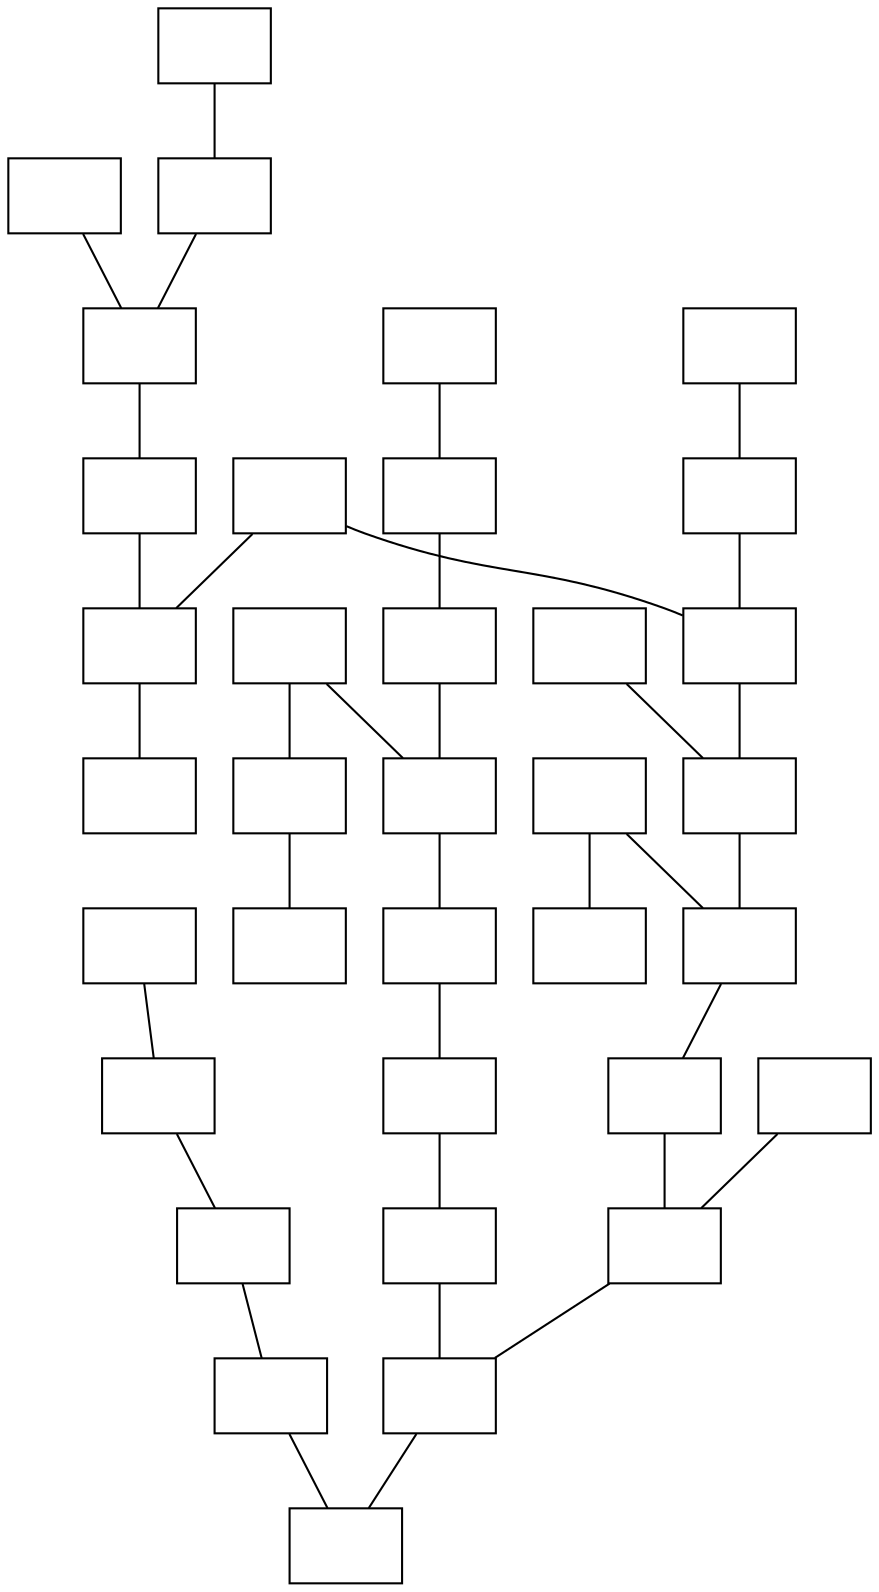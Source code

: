 // GraphViz Layout
digraph "Maze[0]" {
	"C[0,0]" [label="" pos="0.000000,0.000000!" shape=box]
	"C[0,1]" [label="" pos="1.000000,0.000000!" shape=box]
	"C[0,2]" [label="" pos="2.000000,0.000000!" shape=box]
	"C[0,3]" [label="" pos="3.000000,0.000000!" shape=box]
	"C[0,4]" [label="" pos="4.000000,0.000000!" shape=box]
	"C[0,5]" [label="" pos="5.000000,0.000000!" shape=box]
	"C[0,6]" [label="" pos="6.000000,0.000000!" shape=box]
	"C[1,0]" [label="" pos="0.000000,1.000000!" shape=box]
	"C[1,1]" [label="" pos="1.000000,1.000000!" shape=box]
	"C[1,2]" [label="" pos="2.000000,1.000000!" shape=box]
	"C[1,3]" [label="" pos="3.000000,1.000000!" shape=box]
	"C[1,4]" [label="" pos="4.000000,1.000000!" shape=box]
	"C[1,5]" [label="" pos="5.000000,1.000000!" shape=box]
	"C[1,6]" [label="" pos="6.000000,1.000000!" shape=box]
	"C[2,0]" [label="" pos="0.000000,2.000000!" shape=box]
	"C[2,1]" [label="" pos="1.000000,2.000000!" shape=box]
	"C[2,2]" [label="" pos="2.000000,2.000000!" shape=box]
	"C[2,3]" [label="" pos="3.000000,2.000000!" shape=box]
	"C[2,4]" [label="" pos="4.000000,2.000000!" shape=box]
	"C[2,5]" [label="" pos="5.000000,2.000000!" shape=box]
	"C[2,6]" [label="" pos="6.000000,2.000000!" shape=box]
	"C[3,0]" [label="" pos="0.000000,3.000000!" shape=box]
	"C[3,1]" [label="" pos="1.000000,3.000000!" shape=box]
	"C[3,2]" [label="" pos="2.000000,3.000000!" shape=box]
	"C[3,3]" [label="" pos="3.000000,3.000000!" shape=box]
	"C[3,4]" [label="" pos="4.000000,3.000000!" shape=box]
	"C[3,5]" [label="" pos="5.000000,3.000000!" shape=box]
	"C[3,6]" [label="" pos="6.000000,3.000000!" shape=box]
	"C[4,0]" [label="" pos="0.000000,4.000000!" shape=box]
	"C[4,1]" [label="" pos="1.000000,4.000000!" shape=box]
	"C[4,2]" [label="" pos="2.000000,4.000000!" shape=box]
	"C[4,3]" [label="" pos="3.000000,4.000000!" shape=box]
	"C[4,4]" [label="" pos="4.000000,4.000000!" shape=box]
	"C[4,5]" [label="" pos="5.000000,4.000000!" shape=box]
	"C[4,6]" [label="" pos="6.000000,4.000000!" shape=box]
		"C[0,0]" -> "C[1,0]" [arrowhead=none]
		"C[0,1]" -> "C[1,1]" [arrowhead=none]
		"C[0,2]" -> "C[0,3]" [arrowhead=none]
		"C[0,3]" -> "C[1,3]" [arrowhead=none]
		"C[0,4]" -> "C[0,5]" [arrowhead=none]
		"C[0,4]" -> "C[1,4]" [arrowhead=none]
		"C[0,5]" -> "C[0,6]" [arrowhead=none]
		"C[1,0]" -> "C[1,1]" [arrowhead=none]
		"C[1,1]" -> "C[1,2]" [arrowhead=none]
		"C[1,2]" -> "C[2,2]" [arrowhead=none]
		"C[1,3]" -> "C[1,4]" [arrowhead=none]
		"C[1,4]" -> "C[2,4]" [arrowhead=none]
		"C[1,5]" -> "C[1,6]" [arrowhead=none]
		"C[1,6]" -> "C[2,6]" [arrowhead=none]
		"C[2,0]" -> "C[3,0]" [arrowhead=none]
		"C[2,1]" -> "C[2,2]" [arrowhead=none]
		"C[2,1]" -> "C[3,1]" [arrowhead=none]
		"C[2,2]" -> "C[2,3]" [arrowhead=none]
		"C[2,4]" -> "C[2,5]" [arrowhead=none]
		"C[2,5]" -> "C[3,5]" [arrowhead=none]
		"C[2,6]" -> "C[3,6]" [arrowhead=none]
		"C[3,0]" -> "C[3,1]" [arrowhead=none]
		"C[3,1]" -> "C[4,1]" [arrowhead=none]
		"C[3,2]" -> "C[3,3]" [arrowhead=none]
		"C[3,2]" -> "C[4,2]" [arrowhead=none]
		"C[3,4]" -> "C[4,4]" [arrowhead=none]
		"C[3,5]" -> "C[4,5]" [arrowhead=none]
		"C[3,6]" -> "C[4,6]" [arrowhead=none]
		"C[4,0]" -> "C[4,1]" [arrowhead=none]
		"C[4,1]" -> "C[4,2]" [arrowhead=none]
		"C[4,2]" -> "C[4,3]" [arrowhead=none]
		"C[4,3]" -> "C[4,4]" [arrowhead=none]
		"C[4,4]" -> "C[4,5]" [arrowhead=none]
		"C[4,5]" -> "C[4,6]" [arrowhead=none]
}
